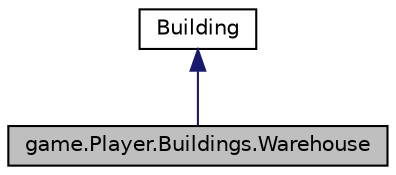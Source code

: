 digraph "game.Player.Buildings.Warehouse"
{
 // LATEX_PDF_SIZE
  edge [fontname="Helvetica",fontsize="10",labelfontname="Helvetica",labelfontsize="10"];
  node [fontname="Helvetica",fontsize="10",shape=record];
  Node1 [label="game.Player.Buildings.Warehouse",height=0.2,width=0.4,color="black", fillcolor="grey75", style="filled", fontcolor="black",tooltip="Класс Warehouse служит для склада ресурсов. Его постройка и улучшения увеличивают вместимость ресурсо..."];
  Node2 -> Node1 [dir="back",color="midnightblue",fontsize="10",style="solid"];
  Node2 [label="Building",height=0.2,width=0.4,color="black", fillcolor="white", style="filled",URL="$a00116.html",tooltip="Класс Building даёт возможность строительства игроку. Так же предоставляет возможность улучшать здани..."];
}
